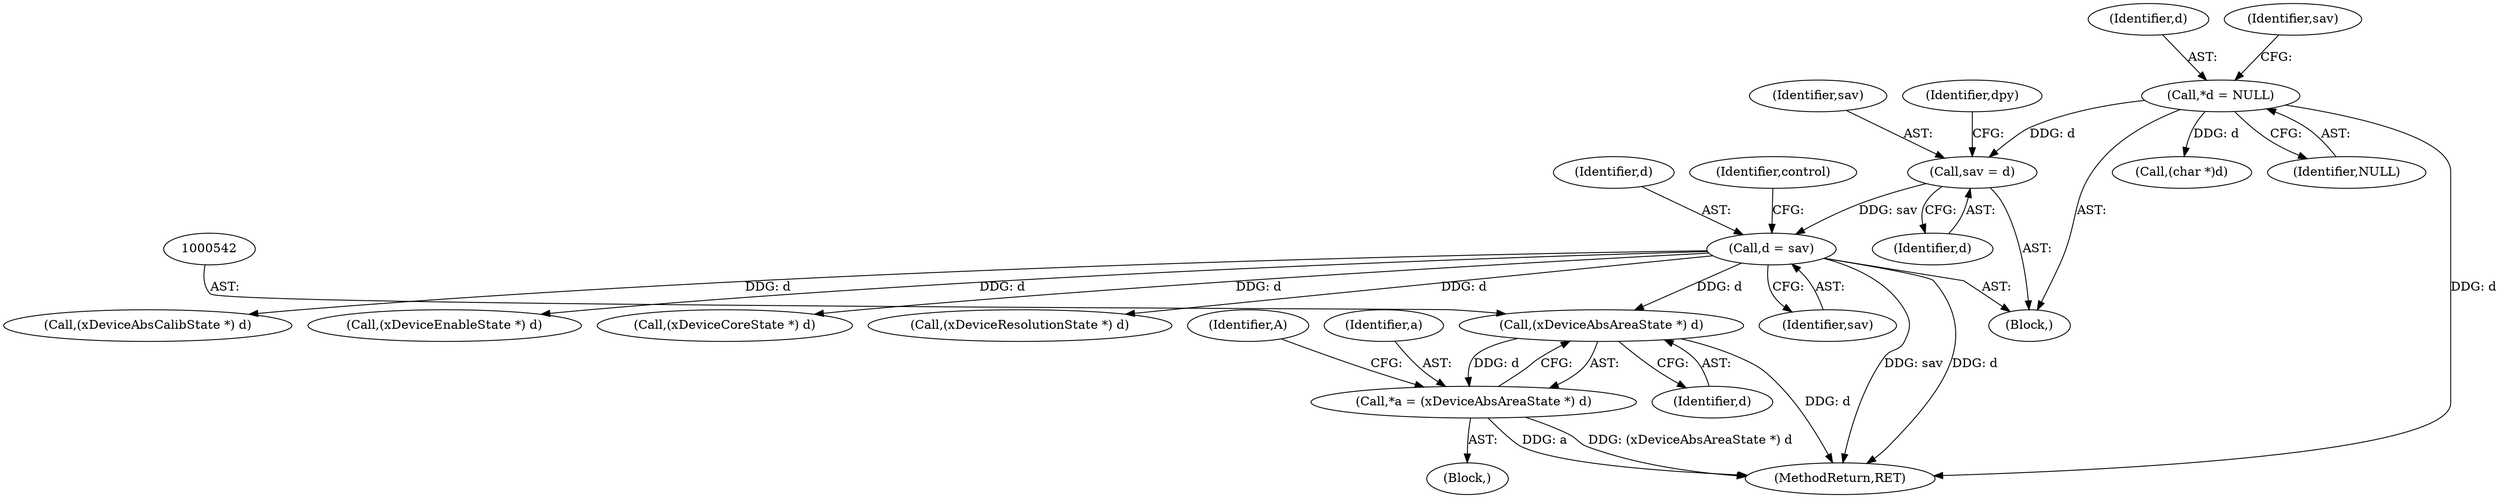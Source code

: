 digraph "0_libXi_19a9cd607de73947fcfb104682f203ffe4e1f4e5_0@pointer" {
"1000541" [label="(Call,(xDeviceAbsAreaState *) d)"];
"1000353" [label="(Call,d = sav)"];
"1000230" [label="(Call,sav = d)"];
"1000115" [label="(Call,*d = NULL)"];
"1000539" [label="(Call,*a = (xDeviceAbsAreaState *) d)"];
"1000354" [label="(Identifier,d)"];
"1000543" [label="(Identifier,d)"];
"1000459" [label="(Call,(xDeviceAbsCalibState *) d)"];
"1000357" [label="(Identifier,control)"];
"1000116" [label="(Identifier,d)"];
"1000539" [label="(Call,*a = (xDeviceAbsAreaState *) d)"];
"1000546" [label="(Identifier,A)"];
"1000649" [label="(Call,(xDeviceEnableState *) d)"];
"1000115" [label="(Call,*d = NULL)"];
"1000609" [label="(Call,(xDeviceCoreState *) d)"];
"1000679" [label="(MethodReturn,RET)"];
"1000232" [label="(Identifier,d)"];
"1000541" [label="(Call,(xDeviceAbsAreaState *) d)"];
"1000230" [label="(Call,sav = d)"];
"1000368" [label="(Call,(xDeviceResolutionState *) d)"];
"1000537" [label="(Block,)"];
"1000355" [label="(Identifier,sav)"];
"1000105" [label="(Block,)"];
"1000120" [label="(Identifier,sav)"];
"1000353" [label="(Call,d = sav)"];
"1000235" [label="(Call,(char *)d)"];
"1000540" [label="(Identifier,a)"];
"1000231" [label="(Identifier,sav)"];
"1000234" [label="(Identifier,dpy)"];
"1000117" [label="(Identifier,NULL)"];
"1000541" -> "1000539"  [label="AST: "];
"1000541" -> "1000543"  [label="CFG: "];
"1000542" -> "1000541"  [label="AST: "];
"1000543" -> "1000541"  [label="AST: "];
"1000539" -> "1000541"  [label="CFG: "];
"1000541" -> "1000679"  [label="DDG: d"];
"1000541" -> "1000539"  [label="DDG: d"];
"1000353" -> "1000541"  [label="DDG: d"];
"1000353" -> "1000105"  [label="AST: "];
"1000353" -> "1000355"  [label="CFG: "];
"1000354" -> "1000353"  [label="AST: "];
"1000355" -> "1000353"  [label="AST: "];
"1000357" -> "1000353"  [label="CFG: "];
"1000353" -> "1000679"  [label="DDG: d"];
"1000353" -> "1000679"  [label="DDG: sav"];
"1000230" -> "1000353"  [label="DDG: sav"];
"1000353" -> "1000368"  [label="DDG: d"];
"1000353" -> "1000459"  [label="DDG: d"];
"1000353" -> "1000609"  [label="DDG: d"];
"1000353" -> "1000649"  [label="DDG: d"];
"1000230" -> "1000105"  [label="AST: "];
"1000230" -> "1000232"  [label="CFG: "];
"1000231" -> "1000230"  [label="AST: "];
"1000232" -> "1000230"  [label="AST: "];
"1000234" -> "1000230"  [label="CFG: "];
"1000115" -> "1000230"  [label="DDG: d"];
"1000115" -> "1000105"  [label="AST: "];
"1000115" -> "1000117"  [label="CFG: "];
"1000116" -> "1000115"  [label="AST: "];
"1000117" -> "1000115"  [label="AST: "];
"1000120" -> "1000115"  [label="CFG: "];
"1000115" -> "1000679"  [label="DDG: d"];
"1000115" -> "1000235"  [label="DDG: d"];
"1000539" -> "1000537"  [label="AST: "];
"1000540" -> "1000539"  [label="AST: "];
"1000546" -> "1000539"  [label="CFG: "];
"1000539" -> "1000679"  [label="DDG: a"];
"1000539" -> "1000679"  [label="DDG: (xDeviceAbsAreaState *) d"];
}
